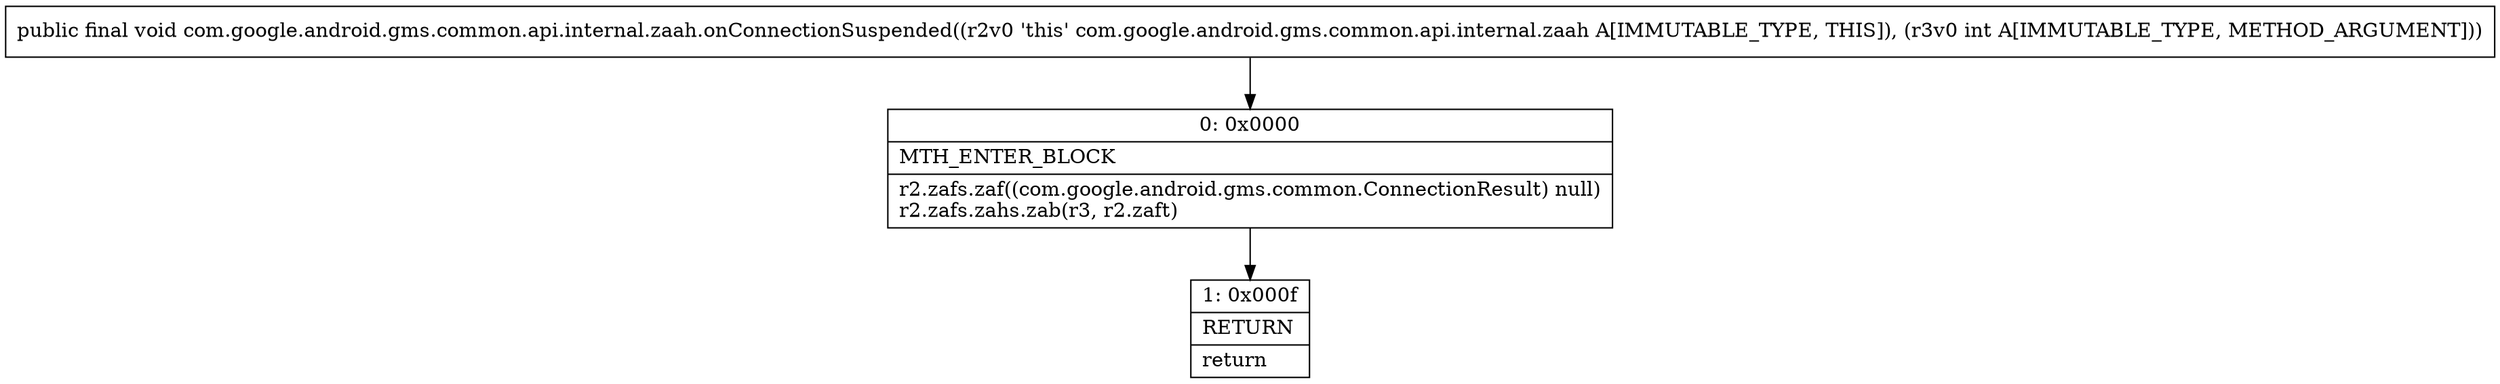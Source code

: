 digraph "CFG forcom.google.android.gms.common.api.internal.zaah.onConnectionSuspended(I)V" {
Node_0 [shape=record,label="{0\:\ 0x0000|MTH_ENTER_BLOCK\l|r2.zafs.zaf((com.google.android.gms.common.ConnectionResult) null)\lr2.zafs.zahs.zab(r3, r2.zaft)\l}"];
Node_1 [shape=record,label="{1\:\ 0x000f|RETURN\l|return\l}"];
MethodNode[shape=record,label="{public final void com.google.android.gms.common.api.internal.zaah.onConnectionSuspended((r2v0 'this' com.google.android.gms.common.api.internal.zaah A[IMMUTABLE_TYPE, THIS]), (r3v0 int A[IMMUTABLE_TYPE, METHOD_ARGUMENT])) }"];
MethodNode -> Node_0;
Node_0 -> Node_1;
}

